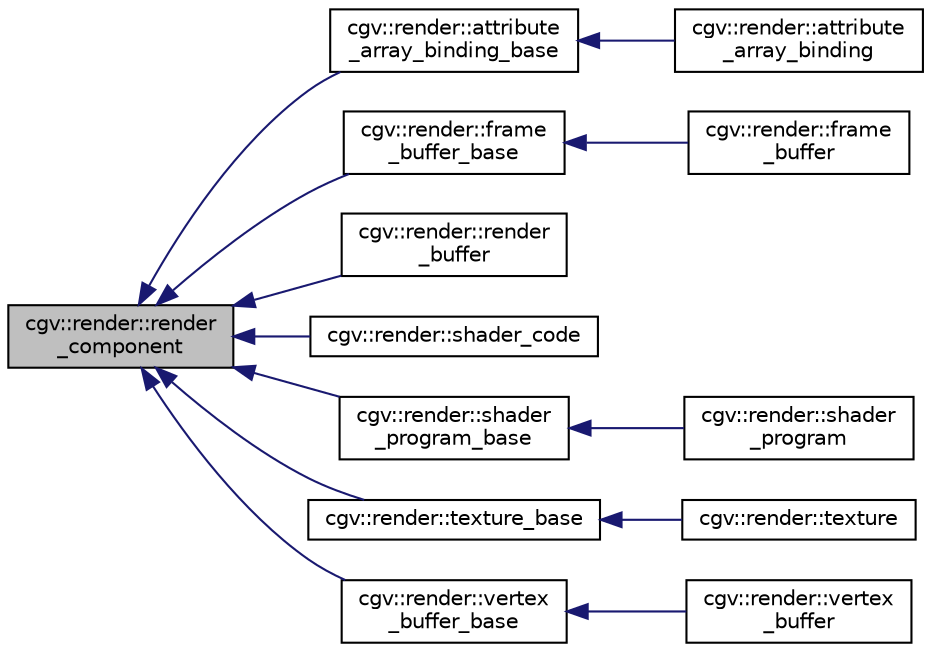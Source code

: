 digraph "cgv::render::render_component"
{
  bgcolor="transparent";
  edge [fontname="Helvetica",fontsize="10",labelfontname="Helvetica",labelfontsize="10"];
  node [fontname="Helvetica",fontsize="10",shape=record];
  rankdir="LR";
  Node1 [label="cgv::render::render\l_component",height=0.2,width=0.4,color="black", fillcolor="grey75", style="filled", fontcolor="black"];
  Node1 -> Node2 [dir="back",color="midnightblue",fontsize="10",style="solid",fontname="Helvetica"];
  Node2 [label="cgv::render::attribute\l_array_binding_base",height=0.2,width=0.4,color="black",URL="$a00222.html",tooltip="base class for attribute_array_bindings "];
  Node2 -> Node3 [dir="back",color="midnightblue",fontsize="10",style="solid",fontname="Helvetica"];
  Node3 [label="cgv::render::attribute\l_array_binding",height=0.2,width=0.4,color="black",URL="$a00221.html"];
  Node1 -> Node4 [dir="back",color="midnightblue",fontsize="10",style="solid",fontname="Helvetica"];
  Node4 [label="cgv::render::frame\l_buffer_base",height=0.2,width=0.4,color="black",URL="$a00228.html",tooltip="base interface for framebuffer "];
  Node4 -> Node5 [dir="back",color="midnightblue",fontsize="10",style="solid",fontname="Helvetica"];
  Node5 [label="cgv::render::frame\l_buffer",height=0.2,width=0.4,color="black",URL="$a00227.html"];
  Node1 -> Node6 [dir="back",color="midnightblue",fontsize="10",style="solid",fontname="Helvetica"];
  Node6 [label="cgv::render::render\l_buffer",height=0.2,width=0.4,color="black",URL="$a00230.html"];
  Node1 -> Node7 [dir="back",color="midnightblue",fontsize="10",style="solid",fontname="Helvetica"];
  Node7 [label="cgv::render::shader_code",height=0.2,width=0.4,color="black",URL="$a00233.html"];
  Node1 -> Node8 [dir="back",color="midnightblue",fontsize="10",style="solid",fontname="Helvetica"];
  Node8 [label="cgv::render::shader\l_program_base",height=0.2,width=0.4,color="black",URL="$a00236.html",tooltip="base interface for shader programs "];
  Node8 -> Node9 [dir="back",color="midnightblue",fontsize="10",style="solid",fontname="Helvetica"];
  Node9 [label="cgv::render::shader\l_program",height=0.2,width=0.4,color="black",URL="$a00235.html"];
  Node1 -> Node10 [dir="back",color="midnightblue",fontsize="10",style="solid",fontname="Helvetica"];
  Node10 [label="cgv::render::texture_base",height=0.2,width=0.4,color="black",URL="$a00238.html",tooltip="base interface for a texture "];
  Node10 -> Node11 [dir="back",color="midnightblue",fontsize="10",style="solid",fontname="Helvetica"];
  Node11 [label="cgv::render::texture",height=0.2,width=0.4,color="black",URL="$a00237.html"];
  Node1 -> Node12 [dir="back",color="midnightblue",fontsize="10",style="solid",fontname="Helvetica"];
  Node12 [label="cgv::render::vertex\l_buffer_base",height=0.2,width=0.4,color="black",URL="$a00242.html",tooltip="base interface for a vertex buffer "];
  Node12 -> Node13 [dir="back",color="midnightblue",fontsize="10",style="solid",fontname="Helvetica"];
  Node13 [label="cgv::render::vertex\l_buffer",height=0.2,width=0.4,color="black",URL="$a00241.html"];
}
